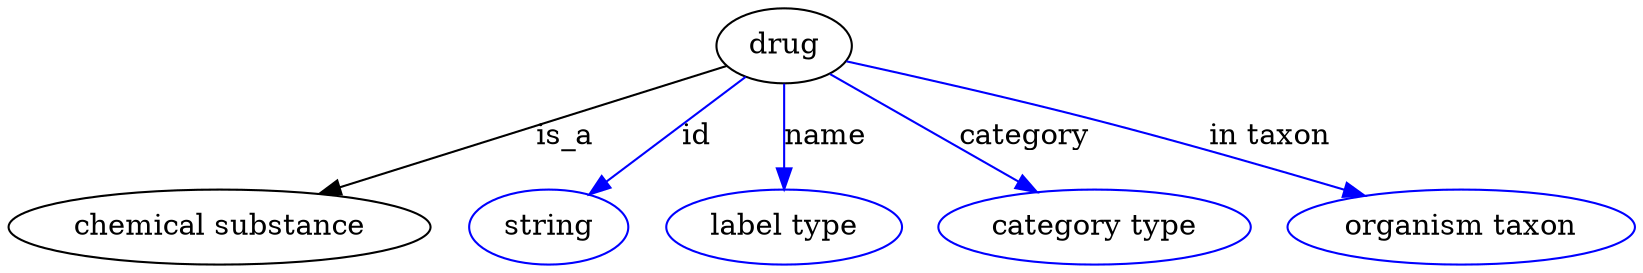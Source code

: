 digraph {
	graph [bb="0,0,630.94,123"];
	node [label="\N"];
	drug	[height=0.5,
		label=drug,
		pos="301.29,105",
		width=0.75];
	"chemical substance"	[height=0.5,
		pos="79.293,18",
		width=2.2026];
	drug -> "chemical substance"	[label=is_a,
		lp="215.29,61.5",
		pos="e,118.03,33.832 278.37,95.224 243,81.68 174.32,55.386 127.64,37.511"];
	id	[color=blue,
		height=0.5,
		label=string,
		pos="207.29,18",
		width=0.84854];
	drug -> id	[color=blue,
		label=id,
		lp="265.79,61.5",
		pos="e,223.47,33.627 285.77,89.964 270.85,76.47 248.09,55.891 230.92,40.363",
		style=solid];
	name	[color=blue,
		height=0.5,
		label="label type",
		pos="301.29,18",
		width=1.2638];
	drug -> name	[color=blue,
		label=name,
		lp="316.79,61.5",
		pos="e,301.29,36.175 301.29,86.799 301.29,75.163 301.29,59.548 301.29,46.237",
		style=solid];
	category	[color=blue,
		height=0.5,
		label="category type",
		pos="423.29,18",
		width=1.6249];
	drug -> category	[color=blue,
		label=category,
		lp="393.79,61.5",
		pos="e,400.64,34.779 319.29,91.458 338.45,78.109 369.13,56.736 392.21,40.656",
		style=solid];
	"in taxon"	[color=blue,
		height=0.5,
		label="organism taxon",
		pos="565.29,18",
		width=1.8234];
	drug -> "in taxon"	[color=blue,
		label="in taxon",
		lp="487.79,61.5",
		pos="e,527.27,32.79 325.76,97.253 350.09,90.453 388.42,79.493 421.29,69 453.65,58.669 489.77,46.127 517.73,36.189",
		style=solid];
}
